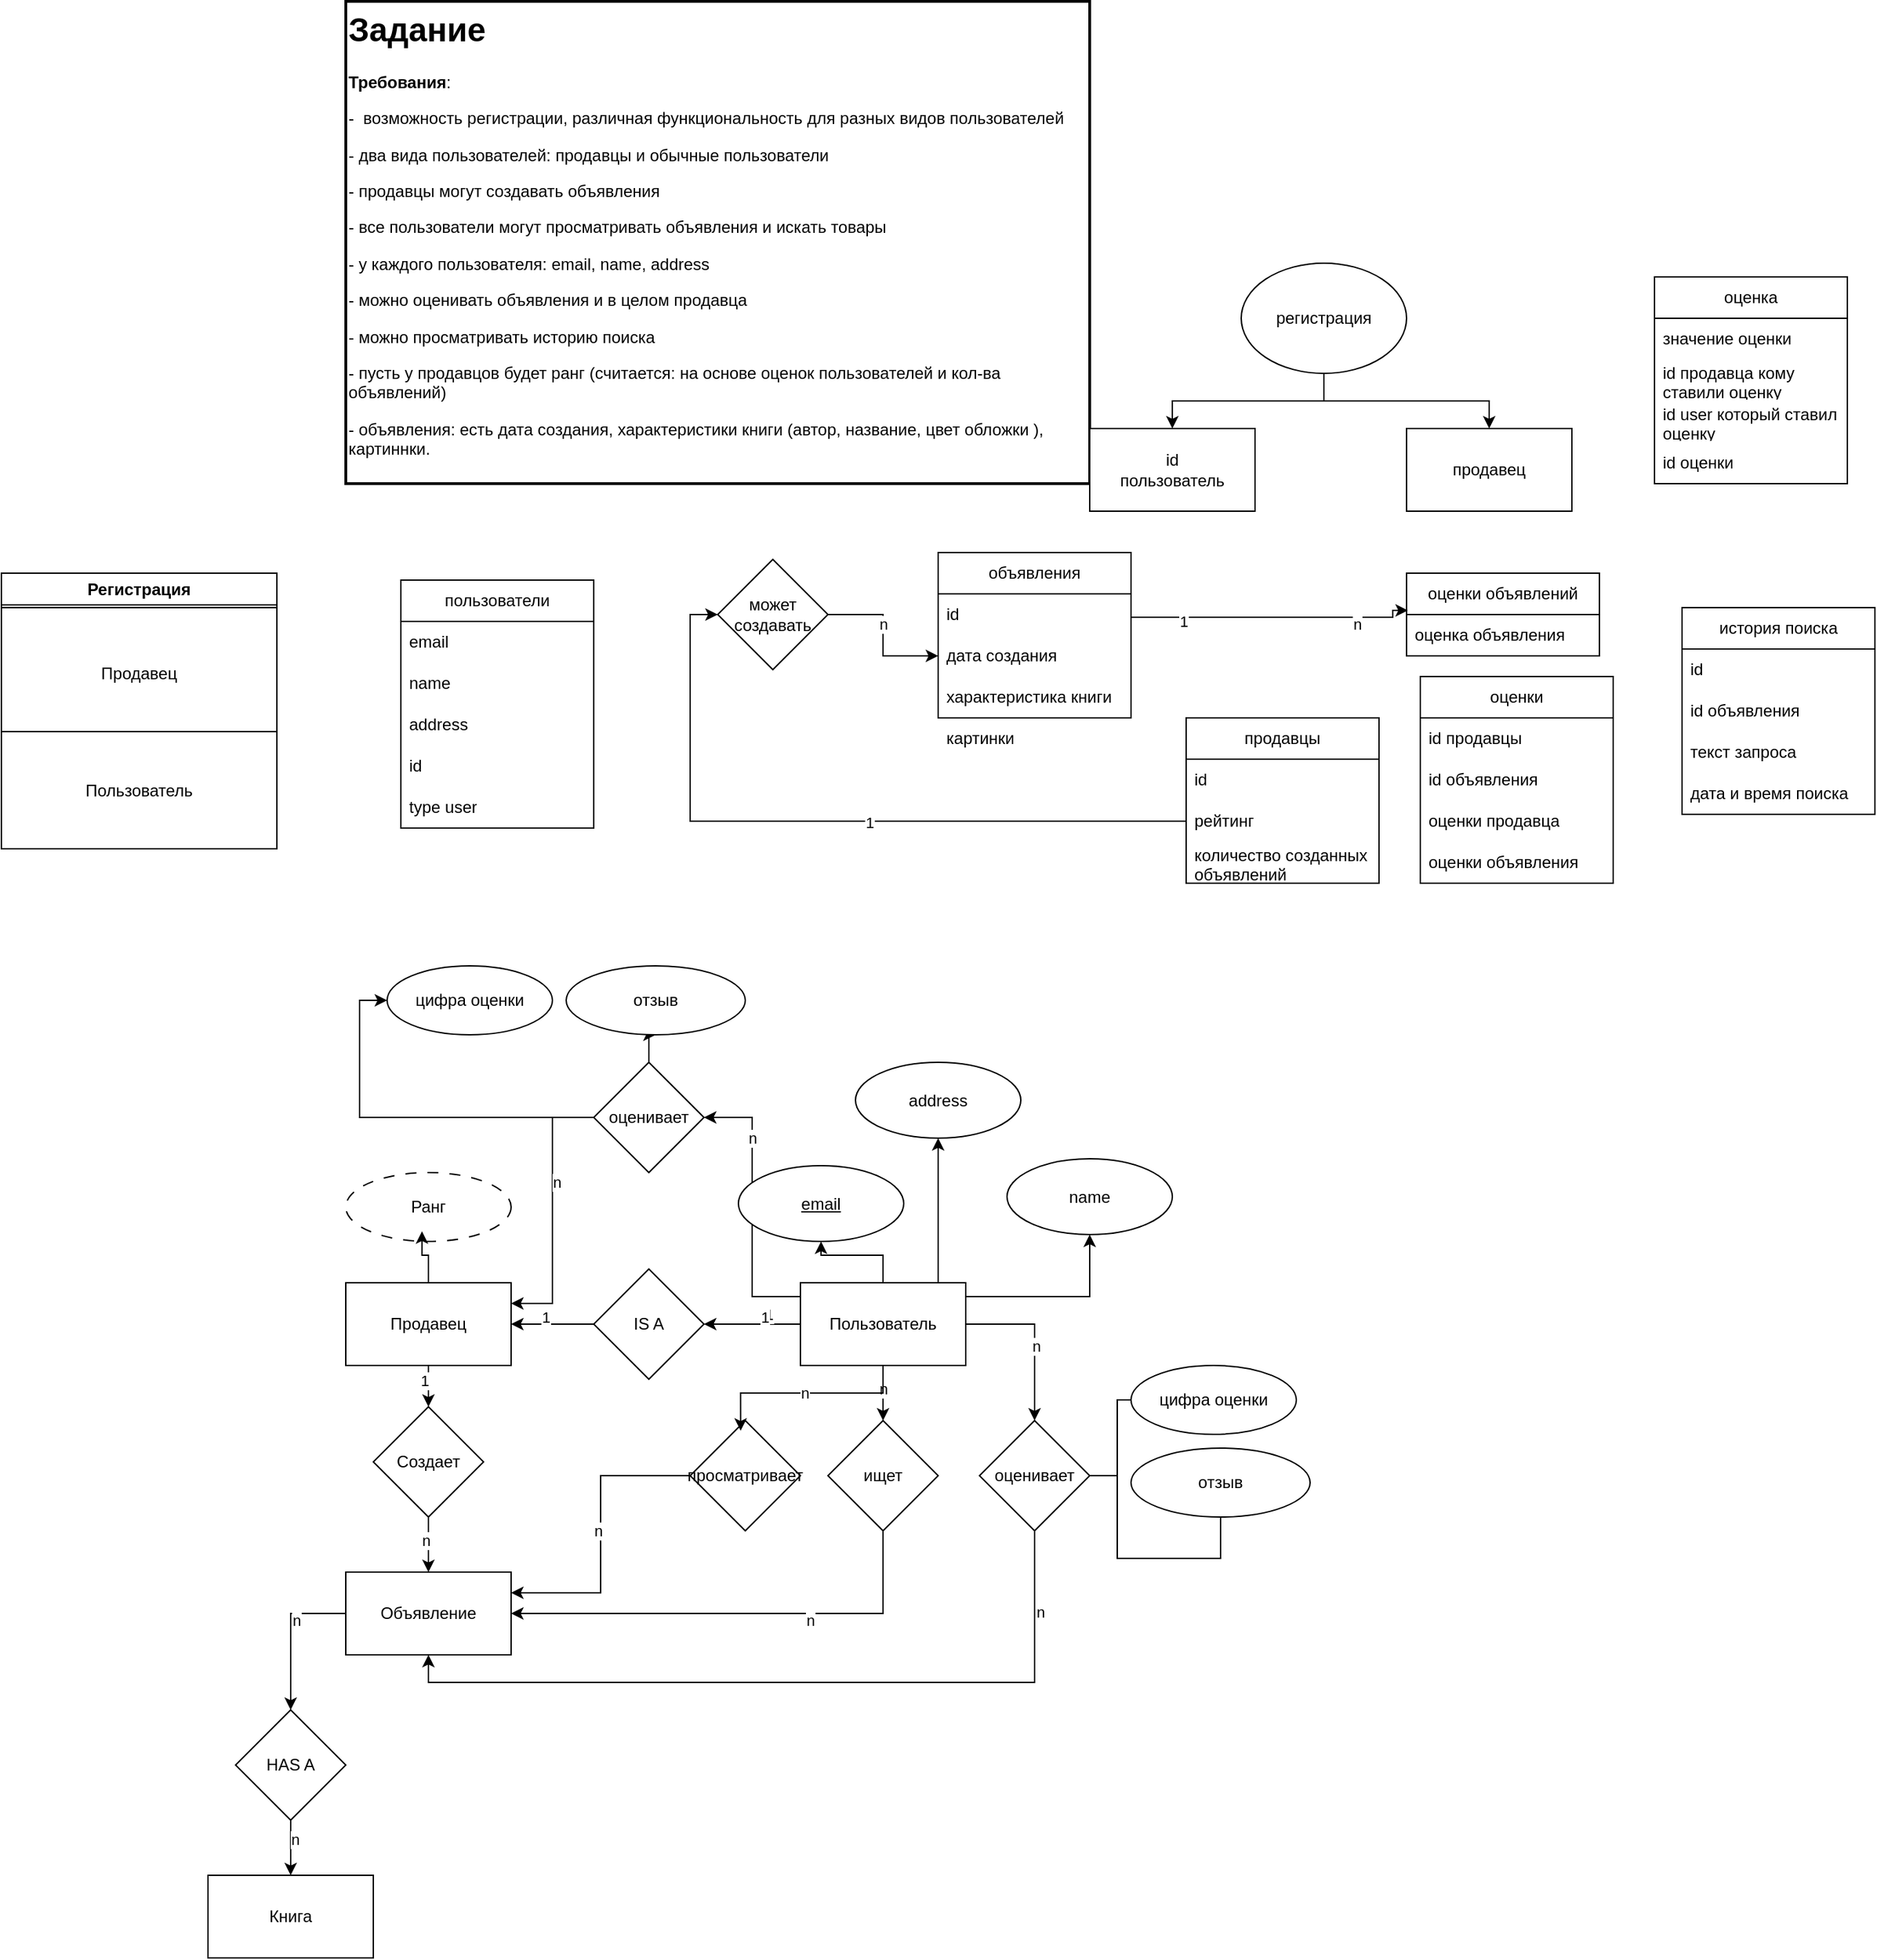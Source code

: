 <mxfile version="26.0.16" pages="2">
  <diagram name="Page-1" id="aP0HEh1HLmBh5EezMoLK">
    <mxGraphModel grid="1" page="1" gridSize="10" guides="1" tooltips="1" connect="1" arrows="1" fold="1" pageScale="1" pageWidth="850" pageHeight="1100" math="0" shadow="0">
      <root>
        <mxCell id="0" />
        <mxCell id="1" parent="0" />
        <mxCell id="xDX40dPoWa9Msx8cfYUA-1" value="&lt;h1 style=&quot;margin-top: 0px;&quot;&gt;Задание&lt;/h1&gt;&lt;p&gt;&lt;b&gt;Требования&lt;/b&gt;:&lt;/p&gt;&lt;p&gt;-&amp;nbsp; возможность регистрации, различная функциональность для разных видов пользователей&lt;/p&gt;&lt;p&gt;- два вида пользователей: продавцы и обычные пользователи&lt;/p&gt;&lt;p&gt;- продавцы могут создавать объявления&lt;/p&gt;&lt;p&gt;- все пользователи могут просматривать объявления и искать товары&lt;/p&gt;&lt;p&gt;- у каждого пользователя: email, name, address&lt;/p&gt;&lt;p&gt;- можно оценивать объявления и в целом продавца&lt;/p&gt;&lt;p&gt;- можно просматривать историю поиска&lt;/p&gt;&lt;p&gt;- пусть у продавцов будет ранг (считается: на основе оценок пользователей и кол-ва объявлений)&lt;/p&gt;&lt;p&gt;&lt;span style=&quot;background-color: transparent;&quot;&gt;- объявления: есть дата создания, характеристики книги (автор, название, цвет обложки ), картиннки&lt;/span&gt;.&lt;/p&gt;" style="text;html=1;whiteSpace=wrap;overflow=hidden;rounded=0;strokeColor=default;strokeWidth=2;" vertex="1" parent="1">
          <mxGeometry x="20" y="10" width="540" height="350" as="geometry" />
        </mxCell>
        <mxCell id="NNj6RKlnCMHE5JKGXJ6m-1" value="пользователи" style="swimlane;fontStyle=0;childLayout=stackLayout;horizontal=1;startSize=30;horizontalStack=0;resizeParent=1;resizeParentMax=0;resizeLast=0;collapsible=1;marginBottom=0;whiteSpace=wrap;html=1;" vertex="1" parent="1">
          <mxGeometry x="60" y="430" width="140" height="180" as="geometry" />
        </mxCell>
        <mxCell id="NNj6RKlnCMHE5JKGXJ6m-2" value="email" style="text;strokeColor=none;fillColor=none;align=left;verticalAlign=middle;spacingLeft=4;spacingRight=4;overflow=hidden;points=[[0,0.5],[1,0.5]];portConstraint=eastwest;rotatable=0;whiteSpace=wrap;html=1;" vertex="1" parent="NNj6RKlnCMHE5JKGXJ6m-1">
          <mxGeometry y="30" width="140" height="30" as="geometry" />
        </mxCell>
        <mxCell id="NNj6RKlnCMHE5JKGXJ6m-3" value="name" style="text;strokeColor=none;fillColor=none;align=left;verticalAlign=middle;spacingLeft=4;spacingRight=4;overflow=hidden;points=[[0,0.5],[1,0.5]];portConstraint=eastwest;rotatable=0;whiteSpace=wrap;html=1;" vertex="1" parent="NNj6RKlnCMHE5JKGXJ6m-1">
          <mxGeometry y="60" width="140" height="30" as="geometry" />
        </mxCell>
        <mxCell id="NNj6RKlnCMHE5JKGXJ6m-4" value="address" style="text;strokeColor=none;fillColor=none;align=left;verticalAlign=middle;spacingLeft=4;spacingRight=4;overflow=hidden;points=[[0,0.5],[1,0.5]];portConstraint=eastwest;rotatable=0;whiteSpace=wrap;html=1;" vertex="1" parent="NNj6RKlnCMHE5JKGXJ6m-1">
          <mxGeometry y="90" width="140" height="30" as="geometry" />
        </mxCell>
        <mxCell id="MrD3wDqHx59L2aEFoGoT-14" value="id" style="text;strokeColor=none;fillColor=none;align=left;verticalAlign=middle;spacingLeft=4;spacingRight=4;overflow=hidden;points=[[0,0.5],[1,0.5]];portConstraint=eastwest;rotatable=0;whiteSpace=wrap;html=1;" vertex="1" parent="NNj6RKlnCMHE5JKGXJ6m-1">
          <mxGeometry y="120" width="140" height="30" as="geometry" />
        </mxCell>
        <mxCell id="MrD3wDqHx59L2aEFoGoT-15" value="type user" style="text;strokeColor=none;fillColor=none;align=left;verticalAlign=middle;spacingLeft=4;spacingRight=4;overflow=hidden;points=[[0,0.5],[1,0.5]];portConstraint=eastwest;rotatable=0;whiteSpace=wrap;html=1;" vertex="1" parent="NNj6RKlnCMHE5JKGXJ6m-1">
          <mxGeometry y="150" width="140" height="30" as="geometry" />
        </mxCell>
        <mxCell id="NNj6RKlnCMHE5JKGXJ6m-5" value="объявления" style="swimlane;fontStyle=0;childLayout=stackLayout;horizontal=1;startSize=30;horizontalStack=0;resizeParent=1;resizeParentMax=0;resizeLast=0;collapsible=1;marginBottom=0;whiteSpace=wrap;html=1;" vertex="1" parent="1">
          <mxGeometry x="450" y="410" width="140" height="120" as="geometry">
            <mxRectangle x="250" y="430" width="110" height="30" as="alternateBounds" />
          </mxGeometry>
        </mxCell>
        <mxCell id="m0eo0PGrWSKd5wAh_bVr-10" value="id" style="text;strokeColor=none;fillColor=none;align=left;verticalAlign=middle;spacingLeft=4;spacingRight=4;overflow=hidden;points=[[0,0.5],[1,0.5]];portConstraint=eastwest;rotatable=0;whiteSpace=wrap;html=1;" vertex="1" parent="NNj6RKlnCMHE5JKGXJ6m-5">
          <mxGeometry y="30" width="140" height="30" as="geometry" />
        </mxCell>
        <mxCell id="NNj6RKlnCMHE5JKGXJ6m-6" value="дата создания" style="text;strokeColor=none;fillColor=none;align=left;verticalAlign=middle;spacingLeft=4;spacingRight=4;overflow=hidden;points=[[0,0.5],[1,0.5]];portConstraint=eastwest;rotatable=0;whiteSpace=wrap;html=1;" vertex="1" parent="NNj6RKlnCMHE5JKGXJ6m-5">
          <mxGeometry y="60" width="140" height="30" as="geometry" />
        </mxCell>
        <mxCell id="m0eo0PGrWSKd5wAh_bVr-3" value="характеристика книги" style="text;strokeColor=none;fillColor=none;align=left;verticalAlign=middle;spacingLeft=4;spacingRight=4;overflow=hidden;points=[[0,0.5],[1,0.5]];portConstraint=eastwest;rotatable=0;whiteSpace=wrap;html=1;" vertex="1" parent="NNj6RKlnCMHE5JKGXJ6m-5">
          <mxGeometry y="90" width="140" height="30" as="geometry" />
        </mxCell>
        <mxCell id="m0eo0PGrWSKd5wAh_bVr-4" value="картинки" style="text;strokeColor=none;fillColor=none;align=left;verticalAlign=middle;spacingLeft=4;spacingRight=4;overflow=hidden;points=[[0,0.5],[1,0.5]];portConstraint=eastwest;rotatable=0;whiteSpace=wrap;html=1;" vertex="1" parent="NNj6RKlnCMHE5JKGXJ6m-5">
          <mxGeometry y="120" width="140" height="30" as="geometry" />
        </mxCell>
        <mxCell id="NNj6RKlnCMHE5JKGXJ6m-9" value="продавцы" style="swimlane;fontStyle=0;childLayout=stackLayout;horizontal=1;startSize=30;horizontalStack=0;resizeParent=1;resizeParentMax=0;resizeLast=0;collapsible=1;marginBottom=0;whiteSpace=wrap;html=1;" vertex="1" parent="1">
          <mxGeometry x="630" y="530" width="140" height="120" as="geometry" />
        </mxCell>
        <mxCell id="m0eo0PGrWSKd5wAh_bVr-11" value="id" style="text;strokeColor=none;fillColor=none;align=left;verticalAlign=middle;spacingLeft=4;spacingRight=4;overflow=hidden;points=[[0,0.5],[1,0.5]];portConstraint=eastwest;rotatable=0;whiteSpace=wrap;html=1;" vertex="1" parent="NNj6RKlnCMHE5JKGXJ6m-9">
          <mxGeometry y="30" width="140" height="30" as="geometry" />
        </mxCell>
        <mxCell id="NNj6RKlnCMHE5JKGXJ6m-11" value="рейтинг" style="text;strokeColor=none;fillColor=none;align=left;verticalAlign=middle;spacingLeft=4;spacingRight=4;overflow=hidden;points=[[0,0.5],[1,0.5]];portConstraint=eastwest;rotatable=0;whiteSpace=wrap;html=1;" vertex="1" parent="NNj6RKlnCMHE5JKGXJ6m-9">
          <mxGeometry y="60" width="140" height="30" as="geometry" />
        </mxCell>
        <mxCell id="NNj6RKlnCMHE5JKGXJ6m-12" value="количество созданных объявлений" style="text;strokeColor=none;fillColor=none;align=left;verticalAlign=middle;spacingLeft=4;spacingRight=4;overflow=hidden;points=[[0,0.5],[1,0.5]];portConstraint=eastwest;rotatable=0;whiteSpace=wrap;html=1;" vertex="1" parent="NNj6RKlnCMHE5JKGXJ6m-9">
          <mxGeometry y="90" width="140" height="30" as="geometry" />
        </mxCell>
        <mxCell id="NNj6RKlnCMHE5JKGXJ6m-13" value="история поиска" style="swimlane;fontStyle=0;childLayout=stackLayout;horizontal=1;startSize=30;horizontalStack=0;resizeParent=1;resizeParentMax=0;resizeLast=0;collapsible=1;marginBottom=0;whiteSpace=wrap;html=1;" vertex="1" parent="1">
          <mxGeometry x="990" y="450" width="140" height="150" as="geometry" />
        </mxCell>
        <mxCell id="m0eo0PGrWSKd5wAh_bVr-12" value="id" style="text;strokeColor=none;fillColor=none;align=left;verticalAlign=middle;spacingLeft=4;spacingRight=4;overflow=hidden;points=[[0,0.5],[1,0.5]];portConstraint=eastwest;rotatable=0;whiteSpace=wrap;html=1;" vertex="1" parent="NNj6RKlnCMHE5JKGXJ6m-13">
          <mxGeometry y="30" width="140" height="30" as="geometry" />
        </mxCell>
        <mxCell id="m0eo0PGrWSKd5wAh_bVr-13" value="id объявления" style="text;strokeColor=none;fillColor=none;align=left;verticalAlign=middle;spacingLeft=4;spacingRight=4;overflow=hidden;points=[[0,0.5],[1,0.5]];portConstraint=eastwest;rotatable=0;whiteSpace=wrap;html=1;" vertex="1" parent="NNj6RKlnCMHE5JKGXJ6m-13">
          <mxGeometry y="60" width="140" height="30" as="geometry" />
        </mxCell>
        <mxCell id="NNj6RKlnCMHE5JKGXJ6m-14" value="текст запроса" style="text;strokeColor=none;fillColor=none;align=left;verticalAlign=middle;spacingLeft=4;spacingRight=4;overflow=hidden;points=[[0,0.5],[1,0.5]];portConstraint=eastwest;rotatable=0;whiteSpace=wrap;html=1;" vertex="1" parent="NNj6RKlnCMHE5JKGXJ6m-13">
          <mxGeometry y="90" width="140" height="30" as="geometry" />
        </mxCell>
        <mxCell id="NNj6RKlnCMHE5JKGXJ6m-15" value="дата и время поиска" style="text;strokeColor=none;fillColor=none;align=left;verticalAlign=middle;spacingLeft=4;spacingRight=4;overflow=hidden;points=[[0,0.5],[1,0.5]];portConstraint=eastwest;rotatable=0;whiteSpace=wrap;html=1;" vertex="1" parent="NNj6RKlnCMHE5JKGXJ6m-13">
          <mxGeometry y="120" width="140" height="30" as="geometry" />
        </mxCell>
        <mxCell id="MrD3wDqHx59L2aEFoGoT-16" value="оценка" style="swimlane;fontStyle=0;childLayout=stackLayout;horizontal=1;startSize=30;horizontalStack=0;resizeParent=1;resizeParentMax=0;resizeLast=0;collapsible=1;marginBottom=0;whiteSpace=wrap;html=1;" vertex="1" parent="1">
          <mxGeometry x="970" y="210" width="140" height="150" as="geometry" />
        </mxCell>
        <mxCell id="MrD3wDqHx59L2aEFoGoT-17" value="значение оценки" style="text;strokeColor=none;fillColor=none;align=left;verticalAlign=middle;spacingLeft=4;spacingRight=4;overflow=hidden;points=[[0,0.5],[1,0.5]];portConstraint=eastwest;rotatable=0;whiteSpace=wrap;html=1;" vertex="1" parent="MrD3wDqHx59L2aEFoGoT-16">
          <mxGeometry y="30" width="140" height="30" as="geometry" />
        </mxCell>
        <mxCell id="MrD3wDqHx59L2aEFoGoT-18" value="id продавца кому ставили оценку" style="text;strokeColor=none;fillColor=none;align=left;verticalAlign=middle;spacingLeft=4;spacingRight=4;overflow=hidden;points=[[0,0.5],[1,0.5]];portConstraint=eastwest;rotatable=0;whiteSpace=wrap;html=1;" vertex="1" parent="MrD3wDqHx59L2aEFoGoT-16">
          <mxGeometry y="60" width="140" height="30" as="geometry" />
        </mxCell>
        <mxCell id="MrD3wDqHx59L2aEFoGoT-19" value="id user который ставил оценку" style="text;strokeColor=none;fillColor=none;align=left;verticalAlign=middle;spacingLeft=4;spacingRight=4;overflow=hidden;points=[[0,0.5],[1,0.5]];portConstraint=eastwest;rotatable=0;whiteSpace=wrap;html=1;" vertex="1" parent="MrD3wDqHx59L2aEFoGoT-16">
          <mxGeometry y="90" width="140" height="30" as="geometry" />
        </mxCell>
        <mxCell id="MrD3wDqHx59L2aEFoGoT-20" value="id оценки" style="text;strokeColor=none;fillColor=none;align=left;verticalAlign=middle;spacingLeft=4;spacingRight=4;overflow=hidden;points=[[0,0.5],[1,0.5]];portConstraint=eastwest;rotatable=0;whiteSpace=wrap;html=1;" vertex="1" parent="MrD3wDqHx59L2aEFoGoT-16">
          <mxGeometry y="120" width="140" height="30" as="geometry" />
        </mxCell>
        <mxCell id="nOUJ9MHxc2-TCsQmoPzI-1" value="регистрация" style="ellipse;whiteSpace=wrap;html=1;" vertex="1" parent="1">
          <mxGeometry x="670" y="200" width="120" height="80" as="geometry" />
        </mxCell>
        <mxCell id="nOUJ9MHxc2-TCsQmoPzI-5" value="продавец" style="rounded=0;whiteSpace=wrap;html=1;" vertex="1" parent="1">
          <mxGeometry x="790" y="320" width="120" height="60" as="geometry" />
        </mxCell>
        <mxCell id="nOUJ9MHxc2-TCsQmoPzI-2" value="id&lt;div&gt;пользователь&lt;/div&gt;" style="rounded=0;whiteSpace=wrap;html=1;" vertex="1" parent="1">
          <mxGeometry x="560" y="320" width="120" height="60" as="geometry" />
        </mxCell>
        <mxCell id="lIHsa3izjKTMFLrRW3wq-1" value="Регистрация" style="swimlane;whiteSpace=wrap;html=1;" vertex="1" parent="1">
          <mxGeometry x="-230" y="425" width="200" height="200" as="geometry" />
        </mxCell>
        <mxCell id="lIHsa3izjKTMFLrRW3wq-2" value="Продавец" style="whiteSpace=wrap;html=1;" vertex="1" parent="lIHsa3izjKTMFLrRW3wq-1">
          <mxGeometry y="25" width="200" height="95" as="geometry" />
        </mxCell>
        <mxCell id="lIHsa3izjKTMFLrRW3wq-3" value="Пользователь" style="rounded=0;whiteSpace=wrap;html=1;" vertex="1" parent="lIHsa3izjKTMFLrRW3wq-1">
          <mxGeometry y="115" width="200" height="85" as="geometry" />
        </mxCell>
        <mxCell id="NNj6RKlnCMHE5JKGXJ6m-20" value="может создавать" style="rhombus;whiteSpace=wrap;html=1;" vertex="1" parent="1">
          <mxGeometry x="290" y="415" width="80" height="80" as="geometry" />
        </mxCell>
        <mxCell id="m0eo0PGrWSKd5wAh_bVr-5" value="оценки" style="swimlane;fontStyle=0;childLayout=stackLayout;horizontal=1;startSize=30;horizontalStack=0;resizeParent=1;resizeParentMax=0;resizeLast=0;collapsible=1;marginBottom=0;whiteSpace=wrap;html=1;" vertex="1" parent="1">
          <mxGeometry x="800" y="500" width="140" height="150" as="geometry" />
        </mxCell>
        <mxCell id="m0eo0PGrWSKd5wAh_bVr-8" value="id продавцы" style="text;strokeColor=none;fillColor=none;align=left;verticalAlign=middle;spacingLeft=4;spacingRight=4;overflow=hidden;points=[[0,0.5],[1,0.5]];portConstraint=eastwest;rotatable=0;whiteSpace=wrap;html=1;" vertex="1" parent="m0eo0PGrWSKd5wAh_bVr-5">
          <mxGeometry y="30" width="140" height="30" as="geometry" />
        </mxCell>
        <mxCell id="m0eo0PGrWSKd5wAh_bVr-9" value="id объявления" style="text;strokeColor=none;fillColor=none;align=left;verticalAlign=middle;spacingLeft=4;spacingRight=4;overflow=hidden;points=[[0,0.5],[1,0.5]];portConstraint=eastwest;rotatable=0;whiteSpace=wrap;html=1;" vertex="1" parent="m0eo0PGrWSKd5wAh_bVr-5">
          <mxGeometry y="60" width="140" height="30" as="geometry" />
        </mxCell>
        <mxCell id="m0eo0PGrWSKd5wAh_bVr-6" value="оценки продавца" style="text;strokeColor=none;fillColor=none;align=left;verticalAlign=middle;spacingLeft=4;spacingRight=4;overflow=hidden;points=[[0,0.5],[1,0.5]];portConstraint=eastwest;rotatable=0;whiteSpace=wrap;html=1;" vertex="1" parent="m0eo0PGrWSKd5wAh_bVr-5">
          <mxGeometry y="90" width="140" height="30" as="geometry" />
        </mxCell>
        <mxCell id="m0eo0PGrWSKd5wAh_bVr-7" value="оценки объявления" style="text;strokeColor=none;fillColor=none;align=left;verticalAlign=middle;spacingLeft=4;spacingRight=4;overflow=hidden;points=[[0,0.5],[1,0.5]];portConstraint=eastwest;rotatable=0;whiteSpace=wrap;html=1;" vertex="1" parent="m0eo0PGrWSKd5wAh_bVr-5">
          <mxGeometry y="120" width="140" height="30" as="geometry" />
        </mxCell>
        <mxCell id="NNj6RKlnCMHE5JKGXJ6m-21" style="edgeStyle=orthogonalEdgeStyle;rounded=0;orthogonalLoop=1;jettySize=auto;html=1;entryX=0;entryY=0.5;entryDx=0;entryDy=0;" edge="1" parent="1" source="NNj6RKlnCMHE5JKGXJ6m-11" target="NNj6RKlnCMHE5JKGXJ6m-20">
          <mxGeometry relative="1" as="geometry" />
        </mxCell>
        <mxCell id="NNj6RKlnCMHE5JKGXJ6m-23" value="1" style="edgeLabel;html=1;align=center;verticalAlign=middle;resizable=0;points=[];" connectable="0" vertex="1" parent="NNj6RKlnCMHE5JKGXJ6m-21">
          <mxGeometry x="-0.133" y="1" relative="1" as="geometry">
            <mxPoint as="offset" />
          </mxGeometry>
        </mxCell>
        <mxCell id="NNj6RKlnCMHE5JKGXJ6m-25" value="оценки объявлений" style="swimlane;fontStyle=0;childLayout=stackLayout;horizontal=1;startSize=30;horizontalStack=0;resizeParent=1;resizeParentMax=0;resizeLast=0;collapsible=1;marginBottom=0;whiteSpace=wrap;html=1;" vertex="1" parent="1">
          <mxGeometry x="790" y="425" width="140" height="60" as="geometry" />
        </mxCell>
        <mxCell id="NNj6RKlnCMHE5JKGXJ6m-26" value="оценка объявления" style="text;strokeColor=none;fillColor=none;align=left;verticalAlign=middle;spacingLeft=4;spacingRight=4;overflow=hidden;points=[[0,0.5],[1,0.5]];portConstraint=eastwest;rotatable=0;whiteSpace=wrap;html=1;" vertex="1" parent="NNj6RKlnCMHE5JKGXJ6m-25">
          <mxGeometry y="30" width="140" height="30" as="geometry" />
        </mxCell>
        <mxCell id="NNj6RKlnCMHE5JKGXJ6m-32" style="edgeStyle=orthogonalEdgeStyle;rounded=0;orthogonalLoop=1;jettySize=auto;html=1;entryX=0.007;entryY=-0.1;entryDx=0;entryDy=0;entryPerimeter=0;" edge="1" parent="1" target="NNj6RKlnCMHE5JKGXJ6m-26">
          <mxGeometry relative="1" as="geometry">
            <mxPoint x="590" y="456" as="sourcePoint" />
            <mxPoint x="770" y="454.01" as="targetPoint" />
            <Array as="points">
              <mxPoint x="590" y="457" />
              <mxPoint x="780" y="457" />
              <mxPoint x="780" y="452" />
            </Array>
          </mxGeometry>
        </mxCell>
        <mxCell id="NNj6RKlnCMHE5JKGXJ6m-33" value="1" style="edgeLabel;html=1;align=center;verticalAlign=middle;resizable=0;points=[];" connectable="0" vertex="1" parent="NNj6RKlnCMHE5JKGXJ6m-32">
          <mxGeometry x="-0.623" y="-3" relative="1" as="geometry">
            <mxPoint as="offset" />
          </mxGeometry>
        </mxCell>
        <mxCell id="NNj6RKlnCMHE5JKGXJ6m-36" value="n" style="edgeLabel;html=1;align=center;verticalAlign=middle;resizable=0;points=[];" connectable="0" vertex="1" parent="NNj6RKlnCMHE5JKGXJ6m-32">
          <mxGeometry x="0.594" y="-5" relative="1" as="geometry">
            <mxPoint as="offset" />
          </mxGeometry>
        </mxCell>
        <mxCell id="NNj6RKlnCMHE5JKGXJ6m-22" style="edgeStyle=orthogonalEdgeStyle;rounded=0;orthogonalLoop=1;jettySize=auto;html=1;entryX=0;entryY=0.5;entryDx=0;entryDy=0;" edge="1" parent="1" source="NNj6RKlnCMHE5JKGXJ6m-20" target="NNj6RKlnCMHE5JKGXJ6m-6">
          <mxGeometry relative="1" as="geometry" />
        </mxCell>
        <mxCell id="NNj6RKlnCMHE5JKGXJ6m-24" value="n" style="edgeLabel;html=1;align=center;verticalAlign=middle;resizable=0;points=[];" connectable="0" vertex="1" parent="NNj6RKlnCMHE5JKGXJ6m-22">
          <mxGeometry x="-0.15" relative="1" as="geometry">
            <mxPoint as="offset" />
          </mxGeometry>
        </mxCell>
        <mxCell id="nOUJ9MHxc2-TCsQmoPzI-6" value="" style="edgeStyle=orthogonalEdgeStyle;rounded=0;orthogonalLoop=1;jettySize=auto;html=1;" edge="1" parent="1" source="nOUJ9MHxc2-TCsQmoPzI-1" target="nOUJ9MHxc2-TCsQmoPzI-5">
          <mxGeometry relative="1" as="geometry" />
        </mxCell>
        <mxCell id="nOUJ9MHxc2-TCsQmoPzI-4" value="" style="edgeStyle=orthogonalEdgeStyle;rounded=0;orthogonalLoop=1;jettySize=auto;html=1;" edge="1" parent="1" source="nOUJ9MHxc2-TCsQmoPzI-1" target="nOUJ9MHxc2-TCsQmoPzI-2">
          <mxGeometry relative="1" as="geometry" />
        </mxCell>
        <mxCell id="xDX40dPoWa9Msx8cfYUA-14" style="edgeStyle=orthogonalEdgeStyle;rounded=0;orthogonalLoop=1;jettySize=auto;html=1;" edge="1" parent="1" source="xDX40dPoWa9Msx8cfYUA-2" target="xDX40dPoWa9Msx8cfYUA-13">
          <mxGeometry relative="1" as="geometry" />
        </mxCell>
        <mxCell id="xDX40dPoWa9Msx8cfYUA-16" value="1" style="edgeLabel;html=1;align=center;verticalAlign=middle;resizable=0;points=[];" connectable="0" vertex="1" parent="xDX40dPoWa9Msx8cfYUA-14">
          <mxGeometry x="0.227" y="-3" relative="1" as="geometry">
            <mxPoint as="offset" />
          </mxGeometry>
        </mxCell>
        <mxCell id="xDX40dPoWa9Msx8cfYUA-2" value="Продавец" style="rounded=0;whiteSpace=wrap;html=1;" vertex="1" parent="1">
          <mxGeometry x="20" y="940" width="120" height="60" as="geometry" />
        </mxCell>
        <mxCell id="xDX40dPoWa9Msx8cfYUA-6" style="edgeStyle=orthogonalEdgeStyle;rounded=0;orthogonalLoop=1;jettySize=auto;html=1;entryX=1;entryY=0.5;entryDx=0;entryDy=0;" edge="1" parent="1" source="xDX40dPoWa9Msx8cfYUA-3" target="xDX40dPoWa9Msx8cfYUA-5">
          <mxGeometry relative="1" as="geometry" />
        </mxCell>
        <mxCell id="xDX40dPoWa9Msx8cfYUA-9" value="n" style="edgeLabel;html=1;align=center;verticalAlign=middle;resizable=0;points=[];" connectable="0" vertex="1" parent="xDX40dPoWa9Msx8cfYUA-6">
          <mxGeometry x="-0.248" y="1" relative="1" as="geometry">
            <mxPoint y="-9" as="offset" />
          </mxGeometry>
        </mxCell>
        <mxCell id="xDX40dPoWa9Msx8cfYUA-10" value="1" style="edgeLabel;html=1;align=center;verticalAlign=middle;resizable=0;points=[];" connectable="0" vertex="1" parent="xDX40dPoWa9Msx8cfYUA-6">
          <mxGeometry x="-0.333" y="-7" relative="1" as="geometry">
            <mxPoint as="offset" />
          </mxGeometry>
        </mxCell>
        <mxCell id="xDX40dPoWa9Msx8cfYUA-11" value="1" style="edgeLabel;html=1;align=center;verticalAlign=middle;resizable=0;points=[];" connectable="0" vertex="1" parent="xDX40dPoWa9Msx8cfYUA-6">
          <mxGeometry x="-0.248" y="-5" relative="1" as="geometry">
            <mxPoint as="offset" />
          </mxGeometry>
        </mxCell>
        <mxCell id="xDX40dPoWa9Msx8cfYUA-19" style="edgeStyle=orthogonalEdgeStyle;rounded=0;orthogonalLoop=1;jettySize=auto;html=1;" edge="1" parent="1" source="xDX40dPoWa9Msx8cfYUA-3" target="xDX40dPoWa9Msx8cfYUA-18">
          <mxGeometry relative="1" as="geometry" />
        </mxCell>
        <mxCell id="xDX40dPoWa9Msx8cfYUA-21" value="n" style="edgeLabel;html=1;align=center;verticalAlign=middle;resizable=0;points=[];" connectable="0" vertex="1" parent="xDX40dPoWa9Msx8cfYUA-19">
          <mxGeometry x="-0.167" relative="1" as="geometry">
            <mxPoint as="offset" />
          </mxGeometry>
        </mxCell>
        <mxCell id="xDX40dPoWa9Msx8cfYUA-29" style="edgeStyle=orthogonalEdgeStyle;rounded=0;orthogonalLoop=1;jettySize=auto;html=1;entryX=0.5;entryY=0;entryDx=0;entryDy=0;" edge="1" parent="1" source="xDX40dPoWa9Msx8cfYUA-3" target="xDX40dPoWa9Msx8cfYUA-28">
          <mxGeometry relative="1" as="geometry" />
        </mxCell>
        <mxCell id="xDX40dPoWa9Msx8cfYUA-31" value="n" style="edgeLabel;html=1;align=center;verticalAlign=middle;resizable=0;points=[];" connectable="0" vertex="1" parent="xDX40dPoWa9Msx8cfYUA-29">
          <mxGeometry x="0.094" y="1" relative="1" as="geometry">
            <mxPoint as="offset" />
          </mxGeometry>
        </mxCell>
        <mxCell id="xDX40dPoWa9Msx8cfYUA-47" style="edgeStyle=orthogonalEdgeStyle;rounded=0;orthogonalLoop=1;jettySize=auto;html=1;entryX=0.5;entryY=1;entryDx=0;entryDy=0;" edge="1" parent="1" source="xDX40dPoWa9Msx8cfYUA-3" target="xDX40dPoWa9Msx8cfYUA-46">
          <mxGeometry relative="1" as="geometry" />
        </mxCell>
        <mxCell id="xDX40dPoWa9Msx8cfYUA-50" style="edgeStyle=orthogonalEdgeStyle;rounded=0;orthogonalLoop=1;jettySize=auto;html=1;entryX=0.5;entryY=1;entryDx=0;entryDy=0;" edge="1" parent="1" source="xDX40dPoWa9Msx8cfYUA-3" target="xDX40dPoWa9Msx8cfYUA-49">
          <mxGeometry relative="1" as="geometry">
            <Array as="points">
              <mxPoint x="450" y="920" />
              <mxPoint x="450" y="920" />
            </Array>
          </mxGeometry>
        </mxCell>
        <mxCell id="xDX40dPoWa9Msx8cfYUA-51" style="edgeStyle=orthogonalEdgeStyle;rounded=0;orthogonalLoop=1;jettySize=auto;html=1;entryX=0.5;entryY=1;entryDx=0;entryDy=0;" edge="1" parent="1" source="xDX40dPoWa9Msx8cfYUA-3" target="xDX40dPoWa9Msx8cfYUA-48">
          <mxGeometry relative="1" as="geometry">
            <Array as="points">
              <mxPoint x="560" y="950" />
            </Array>
          </mxGeometry>
        </mxCell>
        <mxCell id="xDX40dPoWa9Msx8cfYUA-53" style="edgeStyle=orthogonalEdgeStyle;rounded=0;orthogonalLoop=1;jettySize=auto;html=1;entryX=1;entryY=0.5;entryDx=0;entryDy=0;" edge="1" parent="1" source="xDX40dPoWa9Msx8cfYUA-3" target="xDX40dPoWa9Msx8cfYUA-52">
          <mxGeometry relative="1" as="geometry">
            <Array as="points">
              <mxPoint x="315" y="950" />
              <mxPoint x="315" y="820" />
            </Array>
          </mxGeometry>
        </mxCell>
        <mxCell id="xDX40dPoWa9Msx8cfYUA-55" value="n" style="edgeLabel;html=1;align=center;verticalAlign=middle;resizable=0;points=[];" connectable="0" vertex="1" parent="xDX40dPoWa9Msx8cfYUA-53">
          <mxGeometry x="0.503" relative="1" as="geometry">
            <mxPoint as="offset" />
          </mxGeometry>
        </mxCell>
        <mxCell id="xDX40dPoWa9Msx8cfYUA-3" value="Пользователь" style="rounded=0;whiteSpace=wrap;html=1;" vertex="1" parent="1">
          <mxGeometry x="350" y="940" width="120" height="60" as="geometry" />
        </mxCell>
        <mxCell id="xDX40dPoWa9Msx8cfYUA-7" style="edgeStyle=orthogonalEdgeStyle;rounded=0;orthogonalLoop=1;jettySize=auto;html=1;entryX=1;entryY=0.5;entryDx=0;entryDy=0;" edge="1" parent="1" source="xDX40dPoWa9Msx8cfYUA-5" target="xDX40dPoWa9Msx8cfYUA-2">
          <mxGeometry relative="1" as="geometry" />
        </mxCell>
        <mxCell id="xDX40dPoWa9Msx8cfYUA-8" value="1" style="edgeLabel;html=1;align=center;verticalAlign=middle;resizable=0;points=[];" connectable="0" vertex="1" parent="xDX40dPoWa9Msx8cfYUA-7">
          <mxGeometry x="0.178" y="-5" relative="1" as="geometry">
            <mxPoint as="offset" />
          </mxGeometry>
        </mxCell>
        <mxCell id="xDX40dPoWa9Msx8cfYUA-5" value="IS A" style="rhombus;whiteSpace=wrap;html=1;" vertex="1" parent="1">
          <mxGeometry x="200" y="930" width="80" height="80" as="geometry" />
        </mxCell>
        <mxCell id="xDX40dPoWa9Msx8cfYUA-40" style="edgeStyle=orthogonalEdgeStyle;rounded=0;orthogonalLoop=1;jettySize=auto;html=1;entryX=0.5;entryY=0;entryDx=0;entryDy=0;" edge="1" parent="1" source="xDX40dPoWa9Msx8cfYUA-12" target="xDX40dPoWa9Msx8cfYUA-38">
          <mxGeometry relative="1" as="geometry">
            <Array as="points">
              <mxPoint x="-20" y="1180" />
            </Array>
          </mxGeometry>
        </mxCell>
        <mxCell id="xDX40dPoWa9Msx8cfYUA-42" value="n" style="edgeLabel;html=1;align=center;verticalAlign=middle;resizable=0;points=[];" connectable="0" vertex="1" parent="xDX40dPoWa9Msx8cfYUA-40">
          <mxGeometry x="-0.188" y="4" relative="1" as="geometry">
            <mxPoint as="offset" />
          </mxGeometry>
        </mxCell>
        <mxCell id="xDX40dPoWa9Msx8cfYUA-12" value="Объявление" style="rounded=0;whiteSpace=wrap;html=1;" vertex="1" parent="1">
          <mxGeometry x="20" y="1150" width="120" height="60" as="geometry" />
        </mxCell>
        <mxCell id="xDX40dPoWa9Msx8cfYUA-15" style="edgeStyle=orthogonalEdgeStyle;rounded=0;orthogonalLoop=1;jettySize=auto;html=1;entryX=0.5;entryY=0;entryDx=0;entryDy=0;" edge="1" parent="1" source="xDX40dPoWa9Msx8cfYUA-13" target="xDX40dPoWa9Msx8cfYUA-12">
          <mxGeometry relative="1" as="geometry" />
        </mxCell>
        <mxCell id="xDX40dPoWa9Msx8cfYUA-17" value="n" style="edgeLabel;html=1;align=center;verticalAlign=middle;resizable=0;points=[];" connectable="0" vertex="1" parent="xDX40dPoWa9Msx8cfYUA-15">
          <mxGeometry x="-0.167" y="-2" relative="1" as="geometry">
            <mxPoint as="offset" />
          </mxGeometry>
        </mxCell>
        <mxCell id="xDX40dPoWa9Msx8cfYUA-13" value="Создает" style="rhombus;whiteSpace=wrap;html=1;" vertex="1" parent="1">
          <mxGeometry x="40" y="1030" width="80" height="80" as="geometry" />
        </mxCell>
        <mxCell id="xDX40dPoWa9Msx8cfYUA-20" style="edgeStyle=orthogonalEdgeStyle;rounded=0;orthogonalLoop=1;jettySize=auto;html=1;entryX=1;entryY=0.5;entryDx=0;entryDy=0;" edge="1" parent="1" source="xDX40dPoWa9Msx8cfYUA-18" target="xDX40dPoWa9Msx8cfYUA-12">
          <mxGeometry relative="1" as="geometry">
            <mxPoint x="150" y="1200" as="targetPoint" />
            <Array as="points">
              <mxPoint x="410" y="1180" />
            </Array>
          </mxGeometry>
        </mxCell>
        <mxCell id="xDX40dPoWa9Msx8cfYUA-22" value="n" style="edgeLabel;html=1;align=center;verticalAlign=middle;resizable=0;points=[];" connectable="0" vertex="1" parent="xDX40dPoWa9Msx8cfYUA-20">
          <mxGeometry x="-0.313" y="5" relative="1" as="geometry">
            <mxPoint as="offset" />
          </mxGeometry>
        </mxCell>
        <mxCell id="xDX40dPoWa9Msx8cfYUA-18" value="ищет" style="rhombus;whiteSpace=wrap;html=1;" vertex="1" parent="1">
          <mxGeometry x="370" y="1040" width="80" height="80" as="geometry" />
        </mxCell>
        <mxCell id="xDX40dPoWa9Msx8cfYUA-25" style="edgeStyle=orthogonalEdgeStyle;rounded=0;orthogonalLoop=1;jettySize=auto;html=1;entryX=1;entryY=0.25;entryDx=0;entryDy=0;" edge="1" parent="1" source="xDX40dPoWa9Msx8cfYUA-23" target="xDX40dPoWa9Msx8cfYUA-12">
          <mxGeometry relative="1" as="geometry" />
        </mxCell>
        <mxCell id="xDX40dPoWa9Msx8cfYUA-27" value="n" style="edgeLabel;html=1;align=center;verticalAlign=middle;resizable=0;points=[];" connectable="0" vertex="1" parent="xDX40dPoWa9Msx8cfYUA-25">
          <mxGeometry x="-0.026" y="-2" relative="1" as="geometry">
            <mxPoint as="offset" />
          </mxGeometry>
        </mxCell>
        <mxCell id="xDX40dPoWa9Msx8cfYUA-23" value="просматривает" style="rhombus;whiteSpace=wrap;html=1;" vertex="1" parent="1">
          <mxGeometry x="270" y="1040" width="80" height="80" as="geometry" />
        </mxCell>
        <mxCell id="xDX40dPoWa9Msx8cfYUA-24" style="edgeStyle=orthogonalEdgeStyle;rounded=0;orthogonalLoop=1;jettySize=auto;html=1;entryX=0.458;entryY=0.092;entryDx=0;entryDy=0;entryPerimeter=0;" edge="1" parent="1" source="xDX40dPoWa9Msx8cfYUA-3" target="xDX40dPoWa9Msx8cfYUA-23">
          <mxGeometry relative="1" as="geometry" />
        </mxCell>
        <mxCell id="xDX40dPoWa9Msx8cfYUA-26" value="n" style="edgeLabel;html=1;align=center;verticalAlign=middle;resizable=0;points=[];" connectable="0" vertex="1" parent="xDX40dPoWa9Msx8cfYUA-24">
          <mxGeometry x="0.026" relative="1" as="geometry">
            <mxPoint as="offset" />
          </mxGeometry>
        </mxCell>
        <mxCell id="xDX40dPoWa9Msx8cfYUA-30" style="edgeStyle=orthogonalEdgeStyle;rounded=0;orthogonalLoop=1;jettySize=auto;html=1;entryX=0.5;entryY=1;entryDx=0;entryDy=0;" edge="1" parent="1" source="xDX40dPoWa9Msx8cfYUA-28" target="xDX40dPoWa9Msx8cfYUA-12">
          <mxGeometry relative="1" as="geometry">
            <Array as="points">
              <mxPoint x="520" y="1230" />
              <mxPoint x="80" y="1230" />
            </Array>
          </mxGeometry>
        </mxCell>
        <mxCell id="xDX40dPoWa9Msx8cfYUA-32" value="n" style="edgeLabel;html=1;align=center;verticalAlign=middle;resizable=0;points=[];" connectable="0" vertex="1" parent="xDX40dPoWa9Msx8cfYUA-30">
          <mxGeometry x="-0.794" y="4" relative="1" as="geometry">
            <mxPoint as="offset" />
          </mxGeometry>
        </mxCell>
        <mxCell id="xDX40dPoWa9Msx8cfYUA-35" style="edgeStyle=orthogonalEdgeStyle;rounded=0;orthogonalLoop=1;jettySize=auto;html=1;entryX=0;entryY=0.5;entryDx=0;entryDy=0;endArrow=none;startFill=0;" edge="1" parent="1" source="xDX40dPoWa9Msx8cfYUA-28" target="xDX40dPoWa9Msx8cfYUA-33">
          <mxGeometry relative="1" as="geometry" />
        </mxCell>
        <mxCell id="xDX40dPoWa9Msx8cfYUA-36" style="edgeStyle=orthogonalEdgeStyle;rounded=0;orthogonalLoop=1;jettySize=auto;html=1;entryX=0.5;entryY=1;entryDx=0;entryDy=0;endArrow=none;startFill=0;" edge="1" parent="1" source="xDX40dPoWa9Msx8cfYUA-28" target="xDX40dPoWa9Msx8cfYUA-34">
          <mxGeometry relative="1" as="geometry" />
        </mxCell>
        <mxCell id="xDX40dPoWa9Msx8cfYUA-28" value="оценивает" style="rhombus;whiteSpace=wrap;html=1;" vertex="1" parent="1">
          <mxGeometry x="480" y="1040" width="80" height="80" as="geometry" />
        </mxCell>
        <mxCell id="xDX40dPoWa9Msx8cfYUA-33" value="цифра оценки" style="ellipse;whiteSpace=wrap;html=1;" vertex="1" parent="1">
          <mxGeometry x="590" y="1000" width="120" height="50" as="geometry" />
        </mxCell>
        <mxCell id="xDX40dPoWa9Msx8cfYUA-34" value="отзыв" style="ellipse;whiteSpace=wrap;html=1;" vertex="1" parent="1">
          <mxGeometry x="590" y="1060" width="130" height="50" as="geometry" />
        </mxCell>
        <mxCell id="xDX40dPoWa9Msx8cfYUA-37" value="Книга" style="rounded=0;whiteSpace=wrap;html=1;" vertex="1" parent="1">
          <mxGeometry x="-80" y="1370" width="120" height="60" as="geometry" />
        </mxCell>
        <mxCell id="xDX40dPoWa9Msx8cfYUA-41" style="edgeStyle=orthogonalEdgeStyle;rounded=0;orthogonalLoop=1;jettySize=auto;html=1;entryX=0.5;entryY=0;entryDx=0;entryDy=0;" edge="1" parent="1" source="xDX40dPoWa9Msx8cfYUA-38" target="xDX40dPoWa9Msx8cfYUA-37">
          <mxGeometry relative="1" as="geometry" />
        </mxCell>
        <mxCell id="xDX40dPoWa9Msx8cfYUA-43" value="n" style="edgeLabel;html=1;align=center;verticalAlign=middle;resizable=0;points=[];" connectable="0" vertex="1" parent="xDX40dPoWa9Msx8cfYUA-41">
          <mxGeometry x="-0.317" y="3" relative="1" as="geometry">
            <mxPoint as="offset" />
          </mxGeometry>
        </mxCell>
        <mxCell id="xDX40dPoWa9Msx8cfYUA-38" value="HAS A" style="rhombus;whiteSpace=wrap;html=1;" vertex="1" parent="1">
          <mxGeometry x="-60" y="1250" width="80" height="80" as="geometry" />
        </mxCell>
        <mxCell id="xDX40dPoWa9Msx8cfYUA-44" value="Ранг" style="ellipse;whiteSpace=wrap;html=1;dashed=1;dashPattern=8 8;" vertex="1" parent="1">
          <mxGeometry x="20" y="860" width="120" height="50" as="geometry" />
        </mxCell>
        <mxCell id="xDX40dPoWa9Msx8cfYUA-45" style="edgeStyle=orthogonalEdgeStyle;rounded=0;orthogonalLoop=1;jettySize=auto;html=1;entryX=0.461;entryY=0.853;entryDx=0;entryDy=0;entryPerimeter=0;" edge="1" parent="1" source="xDX40dPoWa9Msx8cfYUA-2" target="xDX40dPoWa9Msx8cfYUA-44">
          <mxGeometry relative="1" as="geometry" />
        </mxCell>
        <mxCell id="xDX40dPoWa9Msx8cfYUA-46" value="&lt;u&gt;email&lt;/u&gt;" style="ellipse;whiteSpace=wrap;html=1;" vertex="1" parent="1">
          <mxGeometry x="305" y="855" width="120" height="55" as="geometry" />
        </mxCell>
        <mxCell id="xDX40dPoWa9Msx8cfYUA-48" value="name" style="ellipse;whiteSpace=wrap;html=1;" vertex="1" parent="1">
          <mxGeometry x="500" y="850" width="120" height="55" as="geometry" />
        </mxCell>
        <mxCell id="xDX40dPoWa9Msx8cfYUA-49" value="address" style="ellipse;whiteSpace=wrap;html=1;" vertex="1" parent="1">
          <mxGeometry x="390" y="780" width="120" height="55" as="geometry" />
        </mxCell>
        <mxCell id="xDX40dPoWa9Msx8cfYUA-54" style="edgeStyle=orthogonalEdgeStyle;rounded=0;orthogonalLoop=1;jettySize=auto;html=1;entryX=1;entryY=0.25;entryDx=0;entryDy=0;" edge="1" parent="1" source="xDX40dPoWa9Msx8cfYUA-52" target="xDX40dPoWa9Msx8cfYUA-2">
          <mxGeometry relative="1" as="geometry" />
        </mxCell>
        <mxCell id="xDX40dPoWa9Msx8cfYUA-56" value="n" style="edgeLabel;html=1;align=center;verticalAlign=middle;resizable=0;points=[];" connectable="0" vertex="1" parent="xDX40dPoWa9Msx8cfYUA-54">
          <mxGeometry x="-0.214" y="3" relative="1" as="geometry">
            <mxPoint as="offset" />
          </mxGeometry>
        </mxCell>
        <mxCell id="xDX40dPoWa9Msx8cfYUA-59" style="edgeStyle=orthogonalEdgeStyle;rounded=0;orthogonalLoop=1;jettySize=auto;html=1;" edge="1" parent="1" source="xDX40dPoWa9Msx8cfYUA-52" target="xDX40dPoWa9Msx8cfYUA-58">
          <mxGeometry relative="1" as="geometry" />
        </mxCell>
        <mxCell id="xDX40dPoWa9Msx8cfYUA-60" style="edgeStyle=orthogonalEdgeStyle;rounded=0;orthogonalLoop=1;jettySize=auto;html=1;entryX=0;entryY=0.5;entryDx=0;entryDy=0;" edge="1" parent="1" source="xDX40dPoWa9Msx8cfYUA-52" target="xDX40dPoWa9Msx8cfYUA-57">
          <mxGeometry relative="1" as="geometry" />
        </mxCell>
        <mxCell id="xDX40dPoWa9Msx8cfYUA-52" value="оценивает" style="rhombus;whiteSpace=wrap;html=1;" vertex="1" parent="1">
          <mxGeometry x="200" y="780" width="80" height="80" as="geometry" />
        </mxCell>
        <mxCell id="xDX40dPoWa9Msx8cfYUA-57" value="цифра оценки" style="ellipse;whiteSpace=wrap;html=1;" vertex="1" parent="1">
          <mxGeometry x="50" y="710" width="120" height="50" as="geometry" />
        </mxCell>
        <mxCell id="xDX40dPoWa9Msx8cfYUA-58" value="отзыв" style="ellipse;whiteSpace=wrap;html=1;" vertex="1" parent="1">
          <mxGeometry x="180" y="710" width="130" height="50" as="geometry" />
        </mxCell>
      </root>
    </mxGraphModel>
  </diagram>
  <diagram id="u9u7Kg6TyowoOUXxx_yY" name="Страница — 2">
    <mxGraphModel grid="1" page="1" gridSize="10" guides="1" tooltips="1" connect="1" arrows="1" fold="1" pageScale="1" pageWidth="827" pageHeight="1169" math="0" shadow="0">
      <root>
        <mxCell id="0" />
        <mxCell id="1" parent="0" />
      </root>
    </mxGraphModel>
  </diagram>
</mxfile>
